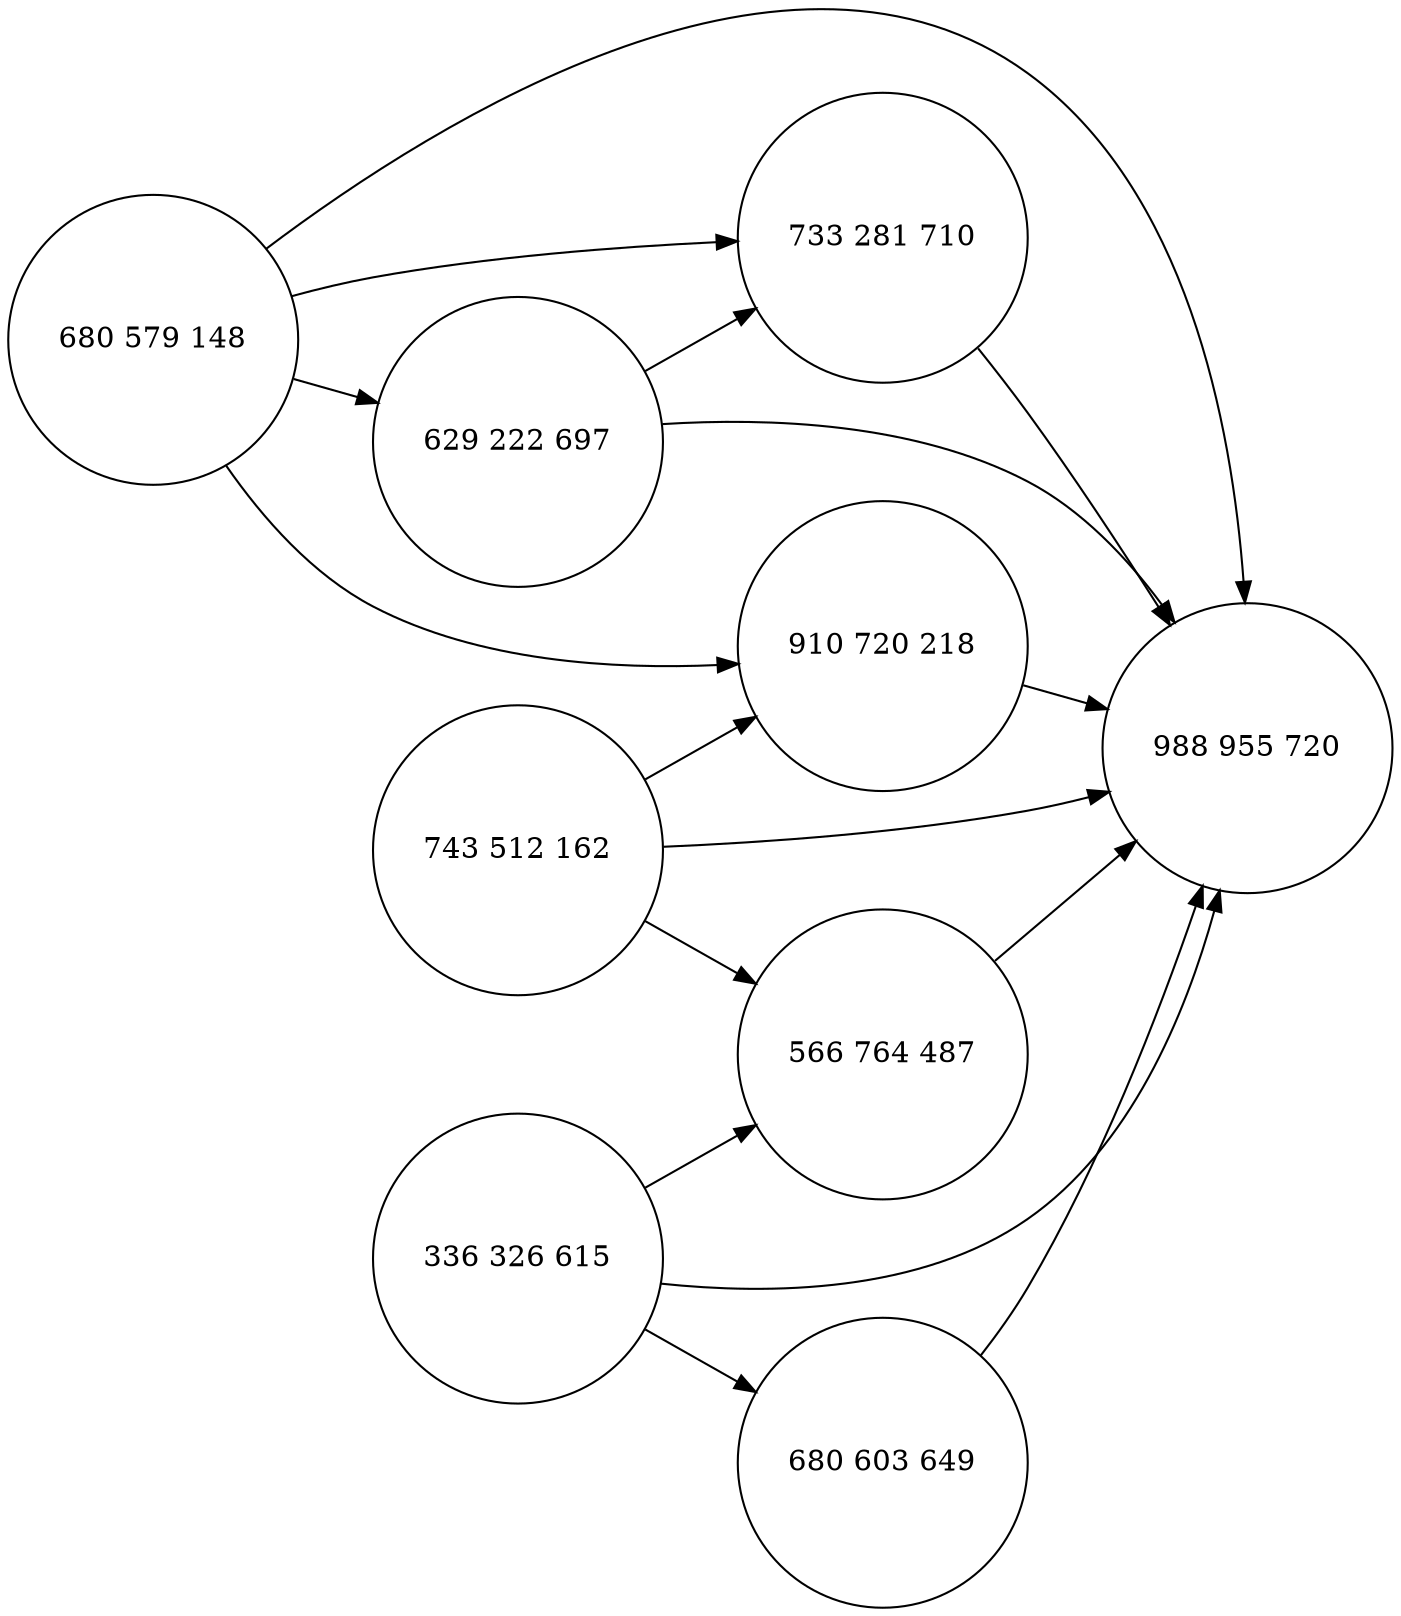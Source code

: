 digraph {
rankdir = LR;
node [shape = circle];
"680 579 148" -> "629 222 697";
"680 579 148" -> "733 281 710";
"680 579 148" -> "910 720 218";
"680 579 148" -> "988 955 720";
"629 222 697" -> "733 281 710";
"629 222 697" -> "988 955 720";
"733 281 710" -> "988 955 720";
"743 512 162" -> "910 720 218";
"743 512 162" -> "988 955 720";
"743 512 162" -> "566 764 487";
"910 720 218" -> "988 955 720";
"566 764 487" -> "988 955 720";
"336 326 615" -> "988 955 720";
"336 326 615" -> "566 764 487";
"336 326 615" -> "680 603 649";
"680 603 649" -> "988 955 720";
}